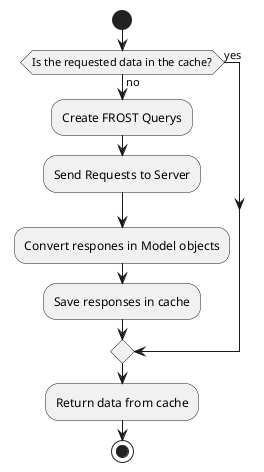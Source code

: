@startuml DataFlow

start
if (Is the requested data in the cache?) then (yes)

else (no)
    :Create FROST Querys;
    :Send Requests to Server;
    :Convert respones in Model objects;
    :Save responses in cache;
endif
:Return data from cache;
stop
@enduml